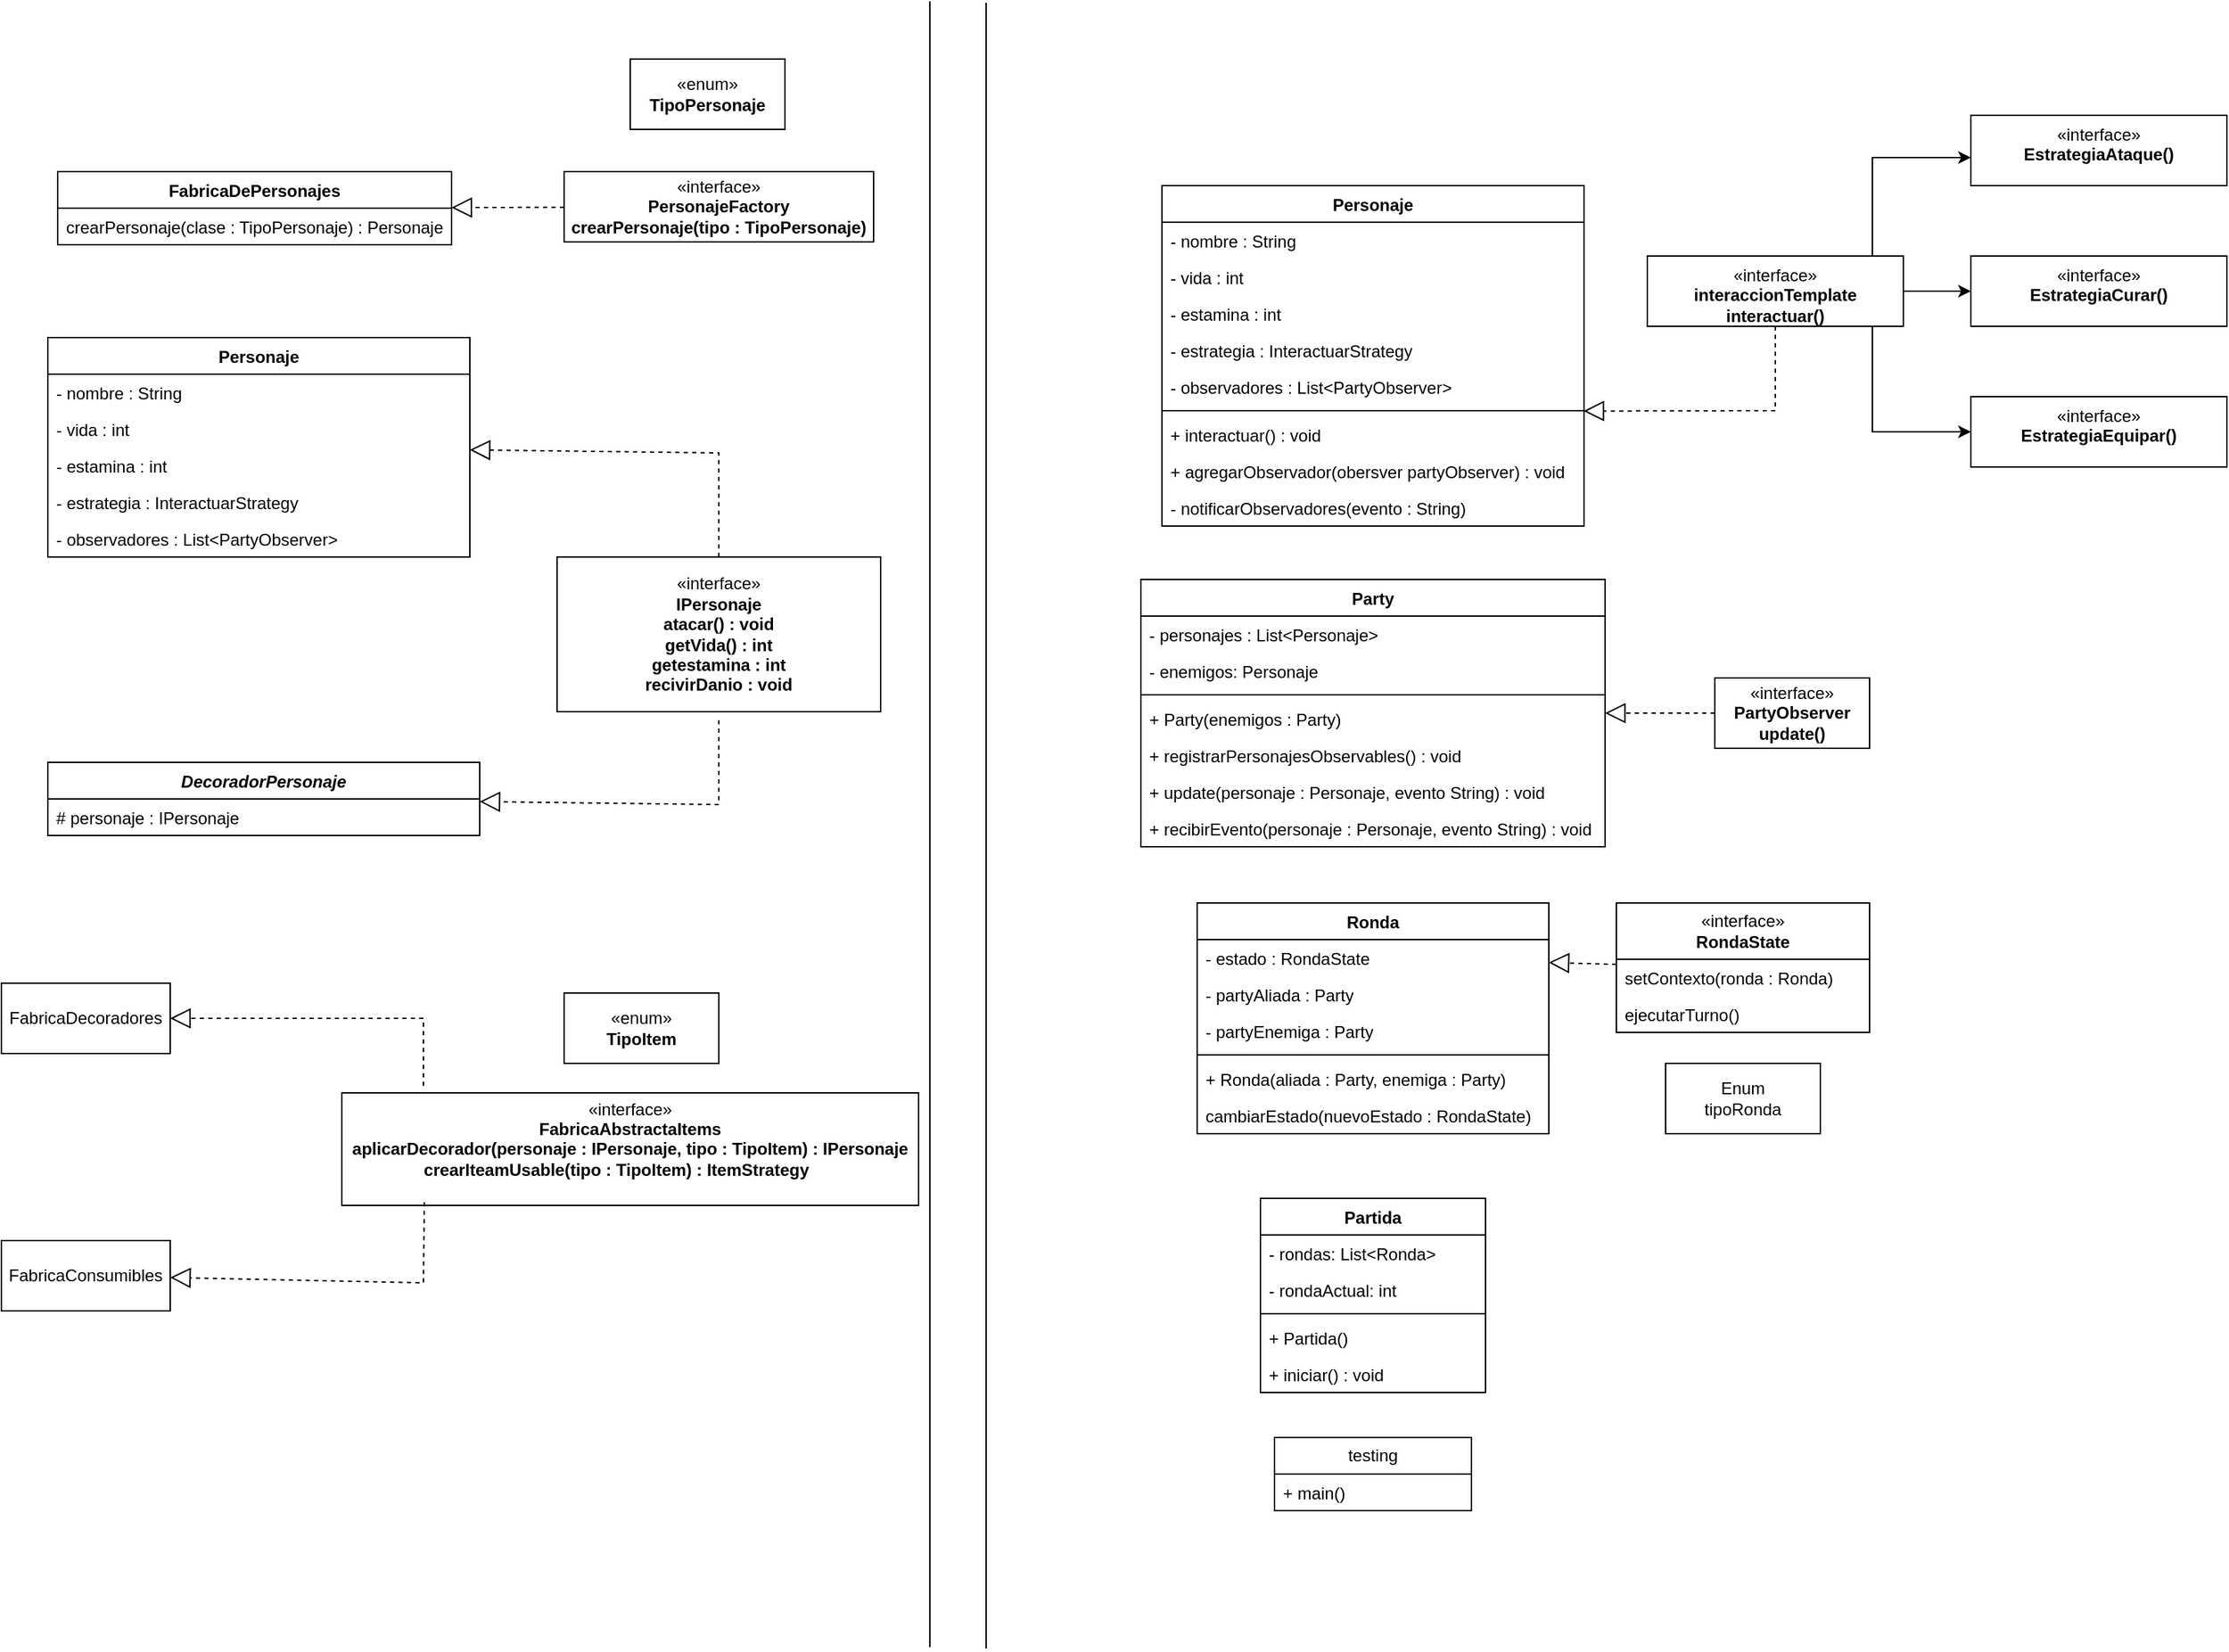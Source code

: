 <mxfile version="26.2.14">
  <diagram id="C5RBs43oDa-KdzZeNtuy" name="Page-1">
    <mxGraphModel dx="2562" dy="1568" grid="1" gridSize="10" guides="1" tooltips="1" connect="1" arrows="1" fold="1" page="1" pageScale="1" pageWidth="827" pageHeight="1169" math="0" shadow="0">
      <root>
        <mxCell id="WIyWlLk6GJQsqaUBKTNV-0" />
        <mxCell id="WIyWlLk6GJQsqaUBKTNV-1" parent="WIyWlLk6GJQsqaUBKTNV-0" />
        <mxCell id="PQNFuBGrPKBz0WbmLrMF-44" value="Enum&lt;div&gt;tipoRonda&lt;/div&gt;" style="html=1;whiteSpace=wrap;" parent="WIyWlLk6GJQsqaUBKTNV-1" vertex="1">
          <mxGeometry x="323" y="754" width="110" height="50" as="geometry" />
        </mxCell>
        <mxCell id="PQNFuBGrPKBz0WbmLrMF-59" value="«interface»&lt;br&gt;&lt;b&gt;PartyObserver&lt;/b&gt;&lt;div&gt;&lt;b&gt;update()&lt;/b&gt;&lt;/div&gt;" style="html=1;whiteSpace=wrap;" parent="WIyWlLk6GJQsqaUBKTNV-1" vertex="1">
          <mxGeometry x="358" y="480" width="110" height="50" as="geometry" />
        </mxCell>
        <mxCell id="PQNFuBGrPKBz0WbmLrMF-70" value="testing" style="swimlane;fontStyle=0;childLayout=stackLayout;horizontal=1;startSize=26;fillColor=none;horizontalStack=0;resizeParent=1;resizeParentMax=0;resizeLast=0;collapsible=1;marginBottom=0;whiteSpace=wrap;html=1;" parent="WIyWlLk6GJQsqaUBKTNV-1" vertex="1">
          <mxGeometry x="45" y="1020" width="140" height="52" as="geometry" />
        </mxCell>
        <mxCell id="PQNFuBGrPKBz0WbmLrMF-71" value="+ main()" style="text;strokeColor=none;fillColor=none;align=left;verticalAlign=top;spacingLeft=4;spacingRight=4;overflow=hidden;rotatable=0;points=[[0,0.5],[1,0.5]];portConstraint=eastwest;whiteSpace=wrap;html=1;" parent="PQNFuBGrPKBz0WbmLrMF-70" vertex="1">
          <mxGeometry y="26" width="140" height="26" as="geometry" />
        </mxCell>
        <mxCell id="PQNFuBGrPKBz0WbmLrMF-78" value="Partida" style="swimlane;fontStyle=1;align=center;verticalAlign=top;childLayout=stackLayout;horizontal=1;startSize=26;horizontalStack=0;resizeParent=1;resizeParentMax=0;resizeLast=0;collapsible=1;marginBottom=0;whiteSpace=wrap;html=1;" parent="WIyWlLk6GJQsqaUBKTNV-1" vertex="1">
          <mxGeometry x="35" y="850" width="160" height="138" as="geometry" />
        </mxCell>
        <mxCell id="PQNFuBGrPKBz0WbmLrMF-79" value="- rondas: List&amp;lt;Ronda&amp;gt;" style="text;strokeColor=none;fillColor=none;align=left;verticalAlign=top;spacingLeft=4;spacingRight=4;overflow=hidden;rotatable=0;points=[[0,0.5],[1,0.5]];portConstraint=eastwest;whiteSpace=wrap;html=1;" parent="PQNFuBGrPKBz0WbmLrMF-78" vertex="1">
          <mxGeometry y="26" width="160" height="26" as="geometry" />
        </mxCell>
        <mxCell id="PQNFuBGrPKBz0WbmLrMF-82" value="- rondaActual: int" style="text;strokeColor=none;fillColor=none;align=left;verticalAlign=top;spacingLeft=4;spacingRight=4;overflow=hidden;rotatable=0;points=[[0,0.5],[1,0.5]];portConstraint=eastwest;whiteSpace=wrap;html=1;" parent="PQNFuBGrPKBz0WbmLrMF-78" vertex="1">
          <mxGeometry y="52" width="160" height="26" as="geometry" />
        </mxCell>
        <mxCell id="PQNFuBGrPKBz0WbmLrMF-80" value="" style="line;strokeWidth=1;fillColor=none;align=left;verticalAlign=middle;spacingTop=-1;spacingLeft=3;spacingRight=3;rotatable=0;labelPosition=right;points=[];portConstraint=eastwest;strokeColor=inherit;" parent="PQNFuBGrPKBz0WbmLrMF-78" vertex="1">
          <mxGeometry y="78" width="160" height="8" as="geometry" />
        </mxCell>
        <mxCell id="PQNFuBGrPKBz0WbmLrMF-81" value="+ Partida()" style="text;strokeColor=none;fillColor=none;align=left;verticalAlign=top;spacingLeft=4;spacingRight=4;overflow=hidden;rotatable=0;points=[[0,0.5],[1,0.5]];portConstraint=eastwest;whiteSpace=wrap;html=1;" parent="PQNFuBGrPKBz0WbmLrMF-78" vertex="1">
          <mxGeometry y="86" width="160" height="26" as="geometry" />
        </mxCell>
        <mxCell id="PQNFuBGrPKBz0WbmLrMF-83" value="+ iniciar() : void" style="text;strokeColor=none;fillColor=none;align=left;verticalAlign=top;spacingLeft=4;spacingRight=4;overflow=hidden;rotatable=0;points=[[0,0.5],[1,0.5]];portConstraint=eastwest;whiteSpace=wrap;html=1;" parent="PQNFuBGrPKBz0WbmLrMF-78" vertex="1">
          <mxGeometry y="112" width="160" height="26" as="geometry" />
        </mxCell>
        <mxCell id="PQNFuBGrPKBz0WbmLrMF-84" value="Ronda" style="swimlane;fontStyle=1;align=center;verticalAlign=top;childLayout=stackLayout;horizontal=1;startSize=26;horizontalStack=0;resizeParent=1;resizeParentMax=0;resizeLast=0;collapsible=1;marginBottom=0;whiteSpace=wrap;html=1;" parent="WIyWlLk6GJQsqaUBKTNV-1" vertex="1">
          <mxGeometry x="-10" y="640" width="250" height="164" as="geometry" />
        </mxCell>
        <mxCell id="PQNFuBGrPKBz0WbmLrMF-85" value="- estado : RondaState" style="text;strokeColor=none;fillColor=none;align=left;verticalAlign=top;spacingLeft=4;spacingRight=4;overflow=hidden;rotatable=0;points=[[0,0.5],[1,0.5]];portConstraint=eastwest;whiteSpace=wrap;html=1;" parent="PQNFuBGrPKBz0WbmLrMF-84" vertex="1">
          <mxGeometry y="26" width="250" height="26" as="geometry" />
        </mxCell>
        <mxCell id="PQNFuBGrPKBz0WbmLrMF-87" value="- partyAliada : Party" style="text;strokeColor=none;fillColor=none;align=left;verticalAlign=top;spacingLeft=4;spacingRight=4;overflow=hidden;rotatable=0;points=[[0,0.5],[1,0.5]];portConstraint=eastwest;whiteSpace=wrap;html=1;" parent="PQNFuBGrPKBz0WbmLrMF-84" vertex="1">
          <mxGeometry y="52" width="250" height="26" as="geometry" />
        </mxCell>
        <mxCell id="PQNFuBGrPKBz0WbmLrMF-88" value="- partyEnemiga : Party" style="text;strokeColor=none;fillColor=none;align=left;verticalAlign=top;spacingLeft=4;spacingRight=4;overflow=hidden;rotatable=0;points=[[0,0.5],[1,0.5]];portConstraint=eastwest;whiteSpace=wrap;html=1;" parent="PQNFuBGrPKBz0WbmLrMF-84" vertex="1">
          <mxGeometry y="78" width="250" height="26" as="geometry" />
        </mxCell>
        <mxCell id="PQNFuBGrPKBz0WbmLrMF-86" value="" style="line;strokeWidth=1;fillColor=none;align=left;verticalAlign=middle;spacingTop=-1;spacingLeft=3;spacingRight=3;rotatable=0;labelPosition=right;points=[];portConstraint=eastwest;strokeColor=inherit;" parent="PQNFuBGrPKBz0WbmLrMF-84" vertex="1">
          <mxGeometry y="104" width="250" height="8" as="geometry" />
        </mxCell>
        <mxCell id="PQNFuBGrPKBz0WbmLrMF-89" value="+ Ronda(aliada : Party, enemiga : Party)" style="text;strokeColor=none;fillColor=none;align=left;verticalAlign=top;spacingLeft=4;spacingRight=4;overflow=hidden;rotatable=0;points=[[0,0.5],[1,0.5]];portConstraint=eastwest;whiteSpace=wrap;html=1;" parent="PQNFuBGrPKBz0WbmLrMF-84" vertex="1">
          <mxGeometry y="112" width="250" height="26" as="geometry" />
        </mxCell>
        <mxCell id="PQNFuBGrPKBz0WbmLrMF-90" value="cambiarEstado(nuevoEstado : RondaState)" style="text;strokeColor=none;fillColor=none;align=left;verticalAlign=top;spacingLeft=4;spacingRight=4;overflow=hidden;rotatable=0;points=[[0,0.5],[1,0.5]];portConstraint=eastwest;whiteSpace=wrap;html=1;" parent="PQNFuBGrPKBz0WbmLrMF-84" vertex="1">
          <mxGeometry y="138" width="250" height="26" as="geometry" />
        </mxCell>
        <mxCell id="PQNFuBGrPKBz0WbmLrMF-95" value="«interface»&lt;br&gt;&lt;b&gt;RondaState&lt;/b&gt;" style="swimlane;fontStyle=0;childLayout=stackLayout;horizontal=1;startSize=40;fillColor=none;horizontalStack=0;resizeParent=1;resizeParentMax=0;resizeLast=0;collapsible=1;marginBottom=0;whiteSpace=wrap;html=1;" parent="WIyWlLk6GJQsqaUBKTNV-1" vertex="1">
          <mxGeometry x="288" y="640" width="180" height="92" as="geometry" />
        </mxCell>
        <mxCell id="PQNFuBGrPKBz0WbmLrMF-96" value="setContexto(ronda : Ronda)" style="text;strokeColor=none;fillColor=none;align=left;verticalAlign=top;spacingLeft=4;spacingRight=4;overflow=hidden;rotatable=0;points=[[0,0.5],[1,0.5]];portConstraint=eastwest;whiteSpace=wrap;html=1;" parent="PQNFuBGrPKBz0WbmLrMF-95" vertex="1">
          <mxGeometry y="40" width="180" height="26" as="geometry" />
        </mxCell>
        <mxCell id="PQNFuBGrPKBz0WbmLrMF-97" value="ejecutarTurno()" style="text;strokeColor=none;fillColor=none;align=left;verticalAlign=top;spacingLeft=4;spacingRight=4;overflow=hidden;rotatable=0;points=[[0,0.5],[1,0.5]];portConstraint=eastwest;whiteSpace=wrap;html=1;" parent="PQNFuBGrPKBz0WbmLrMF-95" vertex="1">
          <mxGeometry y="66" width="180" height="26" as="geometry" />
        </mxCell>
        <mxCell id="PQNFuBGrPKBz0WbmLrMF-99" value="Party" style="swimlane;fontStyle=1;align=center;verticalAlign=top;childLayout=stackLayout;horizontal=1;startSize=26;horizontalStack=0;resizeParent=1;resizeParentMax=0;resizeLast=0;collapsible=1;marginBottom=0;whiteSpace=wrap;html=1;" parent="WIyWlLk6GJQsqaUBKTNV-1" vertex="1">
          <mxGeometry x="-50" y="410" width="330" height="190" as="geometry" />
        </mxCell>
        <mxCell id="PQNFuBGrPKBz0WbmLrMF-100" value="- personajes : List&amp;lt;Personaje&amp;gt;" style="text;strokeColor=none;fillColor=none;align=left;verticalAlign=top;spacingLeft=4;spacingRight=4;overflow=hidden;rotatable=0;points=[[0,0.5],[1,0.5]];portConstraint=eastwest;whiteSpace=wrap;html=1;" parent="PQNFuBGrPKBz0WbmLrMF-99" vertex="1">
          <mxGeometry y="26" width="330" height="26" as="geometry" />
        </mxCell>
        <mxCell id="PQNFuBGrPKBz0WbmLrMF-103" value="- enemigos: Personaje" style="text;strokeColor=none;fillColor=none;align=left;verticalAlign=top;spacingLeft=4;spacingRight=4;overflow=hidden;rotatable=0;points=[[0,0.5],[1,0.5]];portConstraint=eastwest;whiteSpace=wrap;html=1;" parent="PQNFuBGrPKBz0WbmLrMF-99" vertex="1">
          <mxGeometry y="52" width="330" height="26" as="geometry" />
        </mxCell>
        <mxCell id="PQNFuBGrPKBz0WbmLrMF-101" value="" style="line;strokeWidth=1;fillColor=none;align=left;verticalAlign=middle;spacingTop=-1;spacingLeft=3;spacingRight=3;rotatable=0;labelPosition=right;points=[];portConstraint=eastwest;strokeColor=inherit;" parent="PQNFuBGrPKBz0WbmLrMF-99" vertex="1">
          <mxGeometry y="78" width="330" height="8" as="geometry" />
        </mxCell>
        <mxCell id="PQNFuBGrPKBz0WbmLrMF-102" value="+ Party(enemigos : Party)" style="text;strokeColor=none;fillColor=none;align=left;verticalAlign=top;spacingLeft=4;spacingRight=4;overflow=hidden;rotatable=0;points=[[0,0.5],[1,0.5]];portConstraint=eastwest;whiteSpace=wrap;html=1;" parent="PQNFuBGrPKBz0WbmLrMF-99" vertex="1">
          <mxGeometry y="86" width="330" height="26" as="geometry" />
        </mxCell>
        <mxCell id="PQNFuBGrPKBz0WbmLrMF-104" value="+ registrarPersonajesObservables() : void" style="text;strokeColor=none;fillColor=none;align=left;verticalAlign=top;spacingLeft=4;spacingRight=4;overflow=hidden;rotatable=0;points=[[0,0.5],[1,0.5]];portConstraint=eastwest;whiteSpace=wrap;html=1;" parent="PQNFuBGrPKBz0WbmLrMF-99" vertex="1">
          <mxGeometry y="112" width="330" height="26" as="geometry" />
        </mxCell>
        <mxCell id="PQNFuBGrPKBz0WbmLrMF-105" value="+ update(personaje : Personaje, evento String) : void" style="text;strokeColor=none;fillColor=none;align=left;verticalAlign=top;spacingLeft=4;spacingRight=4;overflow=hidden;rotatable=0;points=[[0,0.5],[1,0.5]];portConstraint=eastwest;whiteSpace=wrap;html=1;" parent="PQNFuBGrPKBz0WbmLrMF-99" vertex="1">
          <mxGeometry y="138" width="330" height="26" as="geometry" />
        </mxCell>
        <mxCell id="PQNFuBGrPKBz0WbmLrMF-106" value="+ recibirEvento(personaje : Personaje, evento String) : void" style="text;strokeColor=none;fillColor=none;align=left;verticalAlign=top;spacingLeft=4;spacingRight=4;overflow=hidden;rotatable=0;points=[[0,0.5],[1,0.5]];portConstraint=eastwest;whiteSpace=wrap;html=1;" parent="PQNFuBGrPKBz0WbmLrMF-99" vertex="1">
          <mxGeometry y="164" width="330" height="26" as="geometry" />
        </mxCell>
        <mxCell id="PQNFuBGrPKBz0WbmLrMF-107" value="" style="endArrow=block;dashed=1;endFill=0;endSize=12;html=1;rounded=0;fontFamily=Helvetica;fontSize=12;fontColor=default;" parent="WIyWlLk6GJQsqaUBKTNV-1" source="PQNFuBGrPKBz0WbmLrMF-59" target="PQNFuBGrPKBz0WbmLrMF-99" edge="1">
          <mxGeometry width="160" relative="1" as="geometry">
            <mxPoint x="150" y="530" as="sourcePoint" />
            <mxPoint x="310" y="530" as="targetPoint" />
          </mxGeometry>
        </mxCell>
        <mxCell id="PQNFuBGrPKBz0WbmLrMF-108" value="Personaje" style="swimlane;fontStyle=1;align=center;verticalAlign=top;childLayout=stackLayout;horizontal=1;startSize=26;horizontalStack=0;resizeParent=1;resizeParentMax=0;resizeLast=0;collapsible=1;marginBottom=0;whiteSpace=wrap;html=1;spacingLeft=4;spacingRight=4;fontFamily=Helvetica;fontSize=12;fontColor=default;fillColor=none;gradientColor=none;" parent="WIyWlLk6GJQsqaUBKTNV-1" vertex="1">
          <mxGeometry x="-35" y="130" width="300" height="242" as="geometry" />
        </mxCell>
        <mxCell id="PQNFuBGrPKBz0WbmLrMF-109" value="- nombre : String" style="text;strokeColor=none;fillColor=none;align=left;verticalAlign=top;spacingLeft=4;spacingRight=4;overflow=hidden;rotatable=0;points=[[0,0.5],[1,0.5]];portConstraint=eastwest;whiteSpace=wrap;html=1;fontFamily=Helvetica;fontSize=12;fontColor=default;" parent="PQNFuBGrPKBz0WbmLrMF-108" vertex="1">
          <mxGeometry y="26" width="300" height="26" as="geometry" />
        </mxCell>
        <mxCell id="PQNFuBGrPKBz0WbmLrMF-111" value="- vida : int" style="text;strokeColor=none;fillColor=none;align=left;verticalAlign=top;spacingLeft=4;spacingRight=4;overflow=hidden;rotatable=0;points=[[0,0.5],[1,0.5]];portConstraint=eastwest;whiteSpace=wrap;html=1;fontFamily=Helvetica;fontSize=12;fontColor=default;" parent="PQNFuBGrPKBz0WbmLrMF-108" vertex="1">
          <mxGeometry y="52" width="300" height="26" as="geometry" />
        </mxCell>
        <mxCell id="PQNFuBGrPKBz0WbmLrMF-112" value="- estamina : int" style="text;strokeColor=none;fillColor=none;align=left;verticalAlign=top;spacingLeft=4;spacingRight=4;overflow=hidden;rotatable=0;points=[[0,0.5],[1,0.5]];portConstraint=eastwest;whiteSpace=wrap;html=1;fontFamily=Helvetica;fontSize=12;fontColor=default;" parent="PQNFuBGrPKBz0WbmLrMF-108" vertex="1">
          <mxGeometry y="78" width="300" height="26" as="geometry" />
        </mxCell>
        <mxCell id="PQNFuBGrPKBz0WbmLrMF-118" value="- estrategia : InteractuarStrategy" style="text;strokeColor=none;fillColor=none;align=left;verticalAlign=top;spacingLeft=4;spacingRight=4;overflow=hidden;rotatable=0;points=[[0,0.5],[1,0.5]];portConstraint=eastwest;whiteSpace=wrap;html=1;fontFamily=Helvetica;fontSize=12;fontColor=default;" parent="PQNFuBGrPKBz0WbmLrMF-108" vertex="1">
          <mxGeometry y="104" width="300" height="26" as="geometry" />
        </mxCell>
        <mxCell id="PQNFuBGrPKBz0WbmLrMF-119" value="- observadores : List&amp;lt;PartyObserver&amp;gt;" style="text;strokeColor=none;fillColor=none;align=left;verticalAlign=top;spacingLeft=4;spacingRight=4;overflow=hidden;rotatable=0;points=[[0,0.5],[1,0.5]];portConstraint=eastwest;whiteSpace=wrap;html=1;fontFamily=Helvetica;fontSize=12;fontColor=default;" parent="PQNFuBGrPKBz0WbmLrMF-108" vertex="1">
          <mxGeometry y="130" width="300" height="26" as="geometry" />
        </mxCell>
        <mxCell id="PQNFuBGrPKBz0WbmLrMF-110" value="" style="line;strokeWidth=1;fillColor=none;align=left;verticalAlign=middle;spacingTop=-1;spacingLeft=3;spacingRight=3;rotatable=0;labelPosition=right;points=[];portConstraint=eastwest;strokeColor=inherit;fontFamily=Helvetica;fontSize=12;fontColor=default;" parent="PQNFuBGrPKBz0WbmLrMF-108" vertex="1">
          <mxGeometry y="156" width="300" height="8" as="geometry" />
        </mxCell>
        <mxCell id="PQNFuBGrPKBz0WbmLrMF-120" value="+ interactuar() : void" style="text;strokeColor=none;fillColor=none;align=left;verticalAlign=top;spacingLeft=4;spacingRight=4;overflow=hidden;rotatable=0;points=[[0,0.5],[1,0.5]];portConstraint=eastwest;whiteSpace=wrap;html=1;fontFamily=Helvetica;fontSize=12;fontColor=default;" parent="PQNFuBGrPKBz0WbmLrMF-108" vertex="1">
          <mxGeometry y="164" width="300" height="26" as="geometry" />
        </mxCell>
        <mxCell id="PQNFuBGrPKBz0WbmLrMF-121" value="+ agregarObservador(obersver partyObserver) : void" style="text;strokeColor=none;fillColor=none;align=left;verticalAlign=top;spacingLeft=4;spacingRight=4;overflow=hidden;rotatable=0;points=[[0,0.5],[1,0.5]];portConstraint=eastwest;whiteSpace=wrap;html=1;fontFamily=Helvetica;fontSize=12;fontColor=default;" parent="PQNFuBGrPKBz0WbmLrMF-108" vertex="1">
          <mxGeometry y="190" width="300" height="26" as="geometry" />
        </mxCell>
        <mxCell id="PQNFuBGrPKBz0WbmLrMF-122" value="- notificarObservadores(evento : String)" style="text;strokeColor=none;fillColor=none;align=left;verticalAlign=top;spacingLeft=4;spacingRight=4;overflow=hidden;rotatable=0;points=[[0,0.5],[1,0.5]];portConstraint=eastwest;whiteSpace=wrap;html=1;fontFamily=Helvetica;fontSize=12;fontColor=default;" parent="PQNFuBGrPKBz0WbmLrMF-108" vertex="1">
          <mxGeometry y="216" width="300" height="26" as="geometry" />
        </mxCell>
        <mxCell id="PQNFuBGrPKBz0WbmLrMF-130" style="edgeStyle=orthogonalEdgeStyle;rounded=0;orthogonalLoop=1;jettySize=auto;html=1;fontFamily=Helvetica;fontSize=12;fontColor=default;" parent="WIyWlLk6GJQsqaUBKTNV-1" source="PQNFuBGrPKBz0WbmLrMF-124" target="PQNFuBGrPKBz0WbmLrMF-126" edge="1">
          <mxGeometry relative="1" as="geometry">
            <Array as="points">
              <mxPoint x="470" y="110" />
            </Array>
          </mxGeometry>
        </mxCell>
        <mxCell id="PQNFuBGrPKBz0WbmLrMF-131" style="edgeStyle=orthogonalEdgeStyle;rounded=0;orthogonalLoop=1;jettySize=auto;html=1;fontFamily=Helvetica;fontSize=12;fontColor=default;" parent="WIyWlLk6GJQsqaUBKTNV-1" source="PQNFuBGrPKBz0WbmLrMF-124" target="PQNFuBGrPKBz0WbmLrMF-127" edge="1">
          <mxGeometry relative="1" as="geometry" />
        </mxCell>
        <mxCell id="PQNFuBGrPKBz0WbmLrMF-132" style="edgeStyle=orthogonalEdgeStyle;rounded=0;orthogonalLoop=1;jettySize=auto;html=1;fontFamily=Helvetica;fontSize=12;fontColor=default;" parent="WIyWlLk6GJQsqaUBKTNV-1" source="PQNFuBGrPKBz0WbmLrMF-124" target="PQNFuBGrPKBz0WbmLrMF-128" edge="1">
          <mxGeometry relative="1" as="geometry">
            <Array as="points">
              <mxPoint x="470" y="305" />
            </Array>
          </mxGeometry>
        </mxCell>
        <mxCell id="PQNFuBGrPKBz0WbmLrMF-124" value="«interface»&lt;br&gt;&lt;b&gt;interaccionTemplate&lt;/b&gt;&lt;div&gt;&lt;b&gt;interactuar()&lt;/b&gt;&lt;/div&gt;" style="html=1;whiteSpace=wrap;align=center;verticalAlign=top;spacingLeft=4;spacingRight=4;fontFamily=Helvetica;fontSize=12;fontColor=default;fillColor=none;gradientColor=none;" parent="WIyWlLk6GJQsqaUBKTNV-1" vertex="1">
          <mxGeometry x="310" y="180" width="182" height="50" as="geometry" />
        </mxCell>
        <mxCell id="PQNFuBGrPKBz0WbmLrMF-126" value="«interface»&lt;br&gt;&lt;b&gt;EstrategiaAtaque()&lt;/b&gt;" style="html=1;whiteSpace=wrap;align=center;verticalAlign=top;spacingLeft=4;spacingRight=4;fontFamily=Helvetica;fontSize=12;fontColor=default;fillColor=none;gradientColor=none;" parent="WIyWlLk6GJQsqaUBKTNV-1" vertex="1">
          <mxGeometry x="540" y="80" width="182" height="50" as="geometry" />
        </mxCell>
        <mxCell id="PQNFuBGrPKBz0WbmLrMF-127" value="«interface»&lt;br&gt;&lt;b&gt;EstrategiaCurar()&lt;/b&gt;" style="html=1;whiteSpace=wrap;align=center;verticalAlign=top;spacingLeft=4;spacingRight=4;fontFamily=Helvetica;fontSize=12;fontColor=default;fillColor=none;gradientColor=none;" parent="WIyWlLk6GJQsqaUBKTNV-1" vertex="1">
          <mxGeometry x="540" y="180" width="182" height="50" as="geometry" />
        </mxCell>
        <mxCell id="PQNFuBGrPKBz0WbmLrMF-128" value="«interface»&lt;br&gt;&lt;b&gt;EstrategiaEquipar()&lt;/b&gt;" style="html=1;whiteSpace=wrap;align=center;verticalAlign=top;spacingLeft=4;spacingRight=4;fontFamily=Helvetica;fontSize=12;fontColor=default;fillColor=none;gradientColor=none;" parent="WIyWlLk6GJQsqaUBKTNV-1" vertex="1">
          <mxGeometry x="540" y="280" width="182" height="50" as="geometry" />
        </mxCell>
        <mxCell id="PQNFuBGrPKBz0WbmLrMF-136" value="" style="endArrow=block;dashed=1;endFill=0;endSize=12;html=1;rounded=0;fontFamily=Helvetica;fontSize=12;fontColor=default;" parent="WIyWlLk6GJQsqaUBKTNV-1" source="PQNFuBGrPKBz0WbmLrMF-95" target="PQNFuBGrPKBz0WbmLrMF-85" edge="1">
          <mxGeometry width="160" relative="1" as="geometry">
            <mxPoint x="130" y="720" as="sourcePoint" />
            <mxPoint x="290" y="720" as="targetPoint" />
          </mxGeometry>
        </mxCell>
        <mxCell id="EbORso25nT9HhUK5mPei-0" value="" style="endArrow=block;dashed=1;endFill=0;endSize=12;html=1;rounded=0;entryX=0.999;entryY=-0.144;entryDx=0;entryDy=0;entryPerimeter=0;" edge="1" parent="WIyWlLk6GJQsqaUBKTNV-1" source="PQNFuBGrPKBz0WbmLrMF-124" target="PQNFuBGrPKBz0WbmLrMF-120">
          <mxGeometry width="160" relative="1" as="geometry">
            <mxPoint x="320" y="340" as="sourcePoint" />
            <mxPoint x="400" y="380" as="targetPoint" />
            <Array as="points">
              <mxPoint x="401" y="290" />
            </Array>
          </mxGeometry>
        </mxCell>
        <mxCell id="EbORso25nT9HhUK5mPei-1" value="" style="endArrow=none;html=1;rounded=0;" edge="1" parent="WIyWlLk6GJQsqaUBKTNV-1">
          <mxGeometry width="50" height="50" relative="1" as="geometry">
            <mxPoint x="-160" y="1170" as="sourcePoint" />
            <mxPoint x="-160" as="targetPoint" />
          </mxGeometry>
        </mxCell>
        <mxCell id="EbORso25nT9HhUK5mPei-3" value="" style="endArrow=none;html=1;rounded=0;" edge="1" parent="WIyWlLk6GJQsqaUBKTNV-1">
          <mxGeometry width="50" height="50" relative="1" as="geometry">
            <mxPoint x="-200" y="1169" as="sourcePoint" />
            <mxPoint x="-200" y="-1" as="targetPoint" />
          </mxGeometry>
        </mxCell>
        <mxCell id="EbORso25nT9HhUK5mPei-4" value="«enum»&lt;br&gt;&lt;b&gt;TipoPersonaje&lt;/b&gt;" style="html=1;whiteSpace=wrap;" vertex="1" parent="WIyWlLk6GJQsqaUBKTNV-1">
          <mxGeometry x="-413" y="40" width="110" height="50" as="geometry" />
        </mxCell>
        <mxCell id="EbORso25nT9HhUK5mPei-5" value="«interface»&lt;br&gt;&lt;b&gt;PersonajeFactory&lt;/b&gt;&lt;div&gt;&lt;b&gt;crearPersonaje(tipo : TipoPersonaje)&lt;/b&gt;&lt;/div&gt;" style="html=1;whiteSpace=wrap;" vertex="1" parent="WIyWlLk6GJQsqaUBKTNV-1">
          <mxGeometry x="-460" y="120" width="220" height="50" as="geometry" />
        </mxCell>
        <mxCell id="EbORso25nT9HhUK5mPei-6" value="FabricaDePersonajes" style="swimlane;fontStyle=1;align=center;verticalAlign=top;childLayout=stackLayout;horizontal=1;startSize=26;horizontalStack=0;resizeParent=1;resizeParentMax=0;resizeLast=0;collapsible=1;marginBottom=0;whiteSpace=wrap;html=1;" vertex="1" parent="WIyWlLk6GJQsqaUBKTNV-1">
          <mxGeometry x="-820" y="120" width="280" height="52" as="geometry" />
        </mxCell>
        <mxCell id="EbORso25nT9HhUK5mPei-7" value="crearPersonaje(clase : TipoPersonaje) : Personaje" style="text;strokeColor=none;fillColor=none;align=left;verticalAlign=top;spacingLeft=4;spacingRight=4;overflow=hidden;rotatable=0;points=[[0,0.5],[1,0.5]];portConstraint=eastwest;whiteSpace=wrap;html=1;" vertex="1" parent="EbORso25nT9HhUK5mPei-6">
          <mxGeometry y="26" width="280" height="26" as="geometry" />
        </mxCell>
        <mxCell id="EbORso25nT9HhUK5mPei-10" value="" style="endArrow=block;dashed=1;endFill=0;endSize=12;html=1;rounded=0;" edge="1" parent="WIyWlLk6GJQsqaUBKTNV-1" source="EbORso25nT9HhUK5mPei-5" target="EbORso25nT9HhUK5mPei-6">
          <mxGeometry width="160" relative="1" as="geometry">
            <mxPoint x="-560" y="260" as="sourcePoint" />
            <mxPoint x="-400" y="260" as="targetPoint" />
          </mxGeometry>
        </mxCell>
        <mxCell id="EbORso25nT9HhUK5mPei-11" value="«interface»&lt;br&gt;&lt;b&gt;IPersonaje&lt;/b&gt;&lt;div&gt;&lt;b&gt;atacar() : void&lt;/b&gt;&lt;/div&gt;&lt;div&gt;&lt;b&gt;getVida() : int&lt;/b&gt;&lt;/div&gt;&lt;div&gt;&lt;b&gt;getestamina : int&lt;/b&gt;&lt;/div&gt;&lt;div&gt;&lt;b&gt;recivirDanio : void&lt;/b&gt;&lt;/div&gt;" style="html=1;whiteSpace=wrap;" vertex="1" parent="WIyWlLk6GJQsqaUBKTNV-1">
          <mxGeometry x="-465" y="394" width="230" height="110" as="geometry" />
        </mxCell>
        <mxCell id="EbORso25nT9HhUK5mPei-16" value="" style="endArrow=block;dashed=1;endFill=0;endSize=12;html=1;rounded=0;" edge="1" parent="WIyWlLk6GJQsqaUBKTNV-1" source="EbORso25nT9HhUK5mPei-11" target="EbORso25nT9HhUK5mPei-17">
          <mxGeometry width="160" relative="1" as="geometry">
            <mxPoint x="-560" y="260" as="sourcePoint" />
            <mxPoint x="-345" y="290" as="targetPoint" />
            <Array as="points">
              <mxPoint x="-350" y="320" />
            </Array>
          </mxGeometry>
        </mxCell>
        <mxCell id="EbORso25nT9HhUK5mPei-17" value="Personaje" style="swimlane;fontStyle=1;align=center;verticalAlign=top;childLayout=stackLayout;horizontal=1;startSize=26;horizontalStack=0;resizeParent=1;resizeParentMax=0;resizeLast=0;collapsible=1;marginBottom=0;whiteSpace=wrap;html=1;spacingLeft=4;spacingRight=4;fontFamily=Helvetica;fontSize=12;fontColor=default;fillColor=none;gradientColor=none;" vertex="1" parent="WIyWlLk6GJQsqaUBKTNV-1">
          <mxGeometry x="-827" y="238" width="300" height="156" as="geometry" />
        </mxCell>
        <mxCell id="EbORso25nT9HhUK5mPei-18" value="- nombre : String" style="text;strokeColor=none;fillColor=none;align=left;verticalAlign=top;spacingLeft=4;spacingRight=4;overflow=hidden;rotatable=0;points=[[0,0.5],[1,0.5]];portConstraint=eastwest;whiteSpace=wrap;html=1;fontFamily=Helvetica;fontSize=12;fontColor=default;" vertex="1" parent="EbORso25nT9HhUK5mPei-17">
          <mxGeometry y="26" width="300" height="26" as="geometry" />
        </mxCell>
        <mxCell id="EbORso25nT9HhUK5mPei-19" value="- vida : int" style="text;strokeColor=none;fillColor=none;align=left;verticalAlign=top;spacingLeft=4;spacingRight=4;overflow=hidden;rotatable=0;points=[[0,0.5],[1,0.5]];portConstraint=eastwest;whiteSpace=wrap;html=1;fontFamily=Helvetica;fontSize=12;fontColor=default;" vertex="1" parent="EbORso25nT9HhUK5mPei-17">
          <mxGeometry y="52" width="300" height="26" as="geometry" />
        </mxCell>
        <mxCell id="EbORso25nT9HhUK5mPei-20" value="- estamina : int" style="text;strokeColor=none;fillColor=none;align=left;verticalAlign=top;spacingLeft=4;spacingRight=4;overflow=hidden;rotatable=0;points=[[0,0.5],[1,0.5]];portConstraint=eastwest;whiteSpace=wrap;html=1;fontFamily=Helvetica;fontSize=12;fontColor=default;" vertex="1" parent="EbORso25nT9HhUK5mPei-17">
          <mxGeometry y="78" width="300" height="26" as="geometry" />
        </mxCell>
        <mxCell id="EbORso25nT9HhUK5mPei-21" value="- estrategia : InteractuarStrategy" style="text;strokeColor=none;fillColor=none;align=left;verticalAlign=top;spacingLeft=4;spacingRight=4;overflow=hidden;rotatable=0;points=[[0,0.5],[1,0.5]];portConstraint=eastwest;whiteSpace=wrap;html=1;fontFamily=Helvetica;fontSize=12;fontColor=default;" vertex="1" parent="EbORso25nT9HhUK5mPei-17">
          <mxGeometry y="104" width="300" height="26" as="geometry" />
        </mxCell>
        <mxCell id="EbORso25nT9HhUK5mPei-22" value="- observadores : List&amp;lt;PartyObserver&amp;gt;" style="text;strokeColor=none;fillColor=none;align=left;verticalAlign=top;spacingLeft=4;spacingRight=4;overflow=hidden;rotatable=0;points=[[0,0.5],[1,0.5]];portConstraint=eastwest;whiteSpace=wrap;html=1;fontFamily=Helvetica;fontSize=12;fontColor=default;" vertex="1" parent="EbORso25nT9HhUK5mPei-17">
          <mxGeometry y="130" width="300" height="26" as="geometry" />
        </mxCell>
        <mxCell id="EbORso25nT9HhUK5mPei-27" value="&lt;i&gt;DecoradorPersonaje&lt;/i&gt;" style="swimlane;fontStyle=1;align=center;verticalAlign=top;childLayout=stackLayout;horizontal=1;startSize=26;horizontalStack=0;resizeParent=1;resizeParentMax=0;resizeLast=0;collapsible=1;marginBottom=0;whiteSpace=wrap;html=1;" vertex="1" parent="WIyWlLk6GJQsqaUBKTNV-1">
          <mxGeometry x="-827" y="540" width="307" height="52" as="geometry" />
        </mxCell>
        <mxCell id="EbORso25nT9HhUK5mPei-28" value="# personaje : IPersonaje" style="text;strokeColor=none;fillColor=none;align=left;verticalAlign=top;spacingLeft=4;spacingRight=4;overflow=hidden;rotatable=0;points=[[0,0.5],[1,0.5]];portConstraint=eastwest;whiteSpace=wrap;html=1;" vertex="1" parent="EbORso25nT9HhUK5mPei-27">
          <mxGeometry y="26" width="307" height="26" as="geometry" />
        </mxCell>
        <mxCell id="EbORso25nT9HhUK5mPei-35" value="" style="endArrow=block;dashed=1;endFill=0;endSize=12;html=1;rounded=0;" edge="1" parent="WIyWlLk6GJQsqaUBKTNV-1" target="EbORso25nT9HhUK5mPei-27">
          <mxGeometry width="160" relative="1" as="geometry">
            <mxPoint x="-350" y="510" as="sourcePoint" />
            <mxPoint x="-517" y="328" as="targetPoint" />
            <Array as="points">
              <mxPoint x="-350" y="570" />
            </Array>
          </mxGeometry>
        </mxCell>
        <mxCell id="EbORso25nT9HhUK5mPei-36" value="«interface»&lt;br&gt;&lt;b&gt;FabricaAbstractaItems&lt;/b&gt;&lt;div&gt;&lt;b&gt;aplicarDecorador(personaje : IPersonaje, tipo : TipoItem) : IPersonaje&lt;/b&gt;&lt;/div&gt;&lt;div&gt;&lt;b&gt;crearIteamUsable(tipo : TipoItem) : ItemStrategy&lt;span style=&quot;white-space: pre;&quot;&gt;&#x9;&lt;/span&gt;&lt;/b&gt;&lt;/div&gt;&lt;div&gt;&lt;b&gt;&lt;br&gt;&lt;/b&gt;&lt;/div&gt;" style="html=1;whiteSpace=wrap;" vertex="1" parent="WIyWlLk6GJQsqaUBKTNV-1">
          <mxGeometry x="-618" y="775" width="410" height="80" as="geometry" />
        </mxCell>
        <mxCell id="EbORso25nT9HhUK5mPei-37" value="«enum»&lt;br&gt;&lt;b&gt;TipoItem&lt;/b&gt;" style="html=1;whiteSpace=wrap;" vertex="1" parent="WIyWlLk6GJQsqaUBKTNV-1">
          <mxGeometry x="-460" y="704" width="110" height="50" as="geometry" />
        </mxCell>
        <mxCell id="EbORso25nT9HhUK5mPei-43" value="FabricaDecoradores" style="html=1;whiteSpace=wrap;" vertex="1" parent="WIyWlLk6GJQsqaUBKTNV-1">
          <mxGeometry x="-860" y="697" width="120" height="50" as="geometry" />
        </mxCell>
        <mxCell id="EbORso25nT9HhUK5mPei-44" value="" style="endArrow=block;dashed=1;endFill=0;endSize=12;html=1;rounded=0;" edge="1" parent="WIyWlLk6GJQsqaUBKTNV-1" target="EbORso25nT9HhUK5mPei-43">
          <mxGeometry width="160" relative="1" as="geometry">
            <mxPoint x="-560" y="770" as="sourcePoint" />
            <mxPoint x="-310" y="860" as="targetPoint" />
            <Array as="points">
              <mxPoint x="-560" y="722" />
            </Array>
          </mxGeometry>
        </mxCell>
        <mxCell id="EbORso25nT9HhUK5mPei-45" value="FabricaConsumibles" style="html=1;whiteSpace=wrap;" vertex="1" parent="WIyWlLk6GJQsqaUBKTNV-1">
          <mxGeometry x="-860" y="880" width="120" height="50" as="geometry" />
        </mxCell>
        <mxCell id="EbORso25nT9HhUK5mPei-46" value="" style="endArrow=block;dashed=1;endFill=0;endSize=12;html=1;rounded=0;exitX=0.143;exitY=0.972;exitDx=0;exitDy=0;exitPerimeter=0;" edge="1" parent="WIyWlLk6GJQsqaUBKTNV-1" source="EbORso25nT9HhUK5mPei-36" target="EbORso25nT9HhUK5mPei-45">
          <mxGeometry width="160" relative="1" as="geometry">
            <mxPoint x="-770" y="950" as="sourcePoint" />
            <mxPoint x="-610" y="950" as="targetPoint" />
            <Array as="points">
              <mxPoint x="-560" y="910" />
            </Array>
          </mxGeometry>
        </mxCell>
      </root>
    </mxGraphModel>
  </diagram>
</mxfile>
